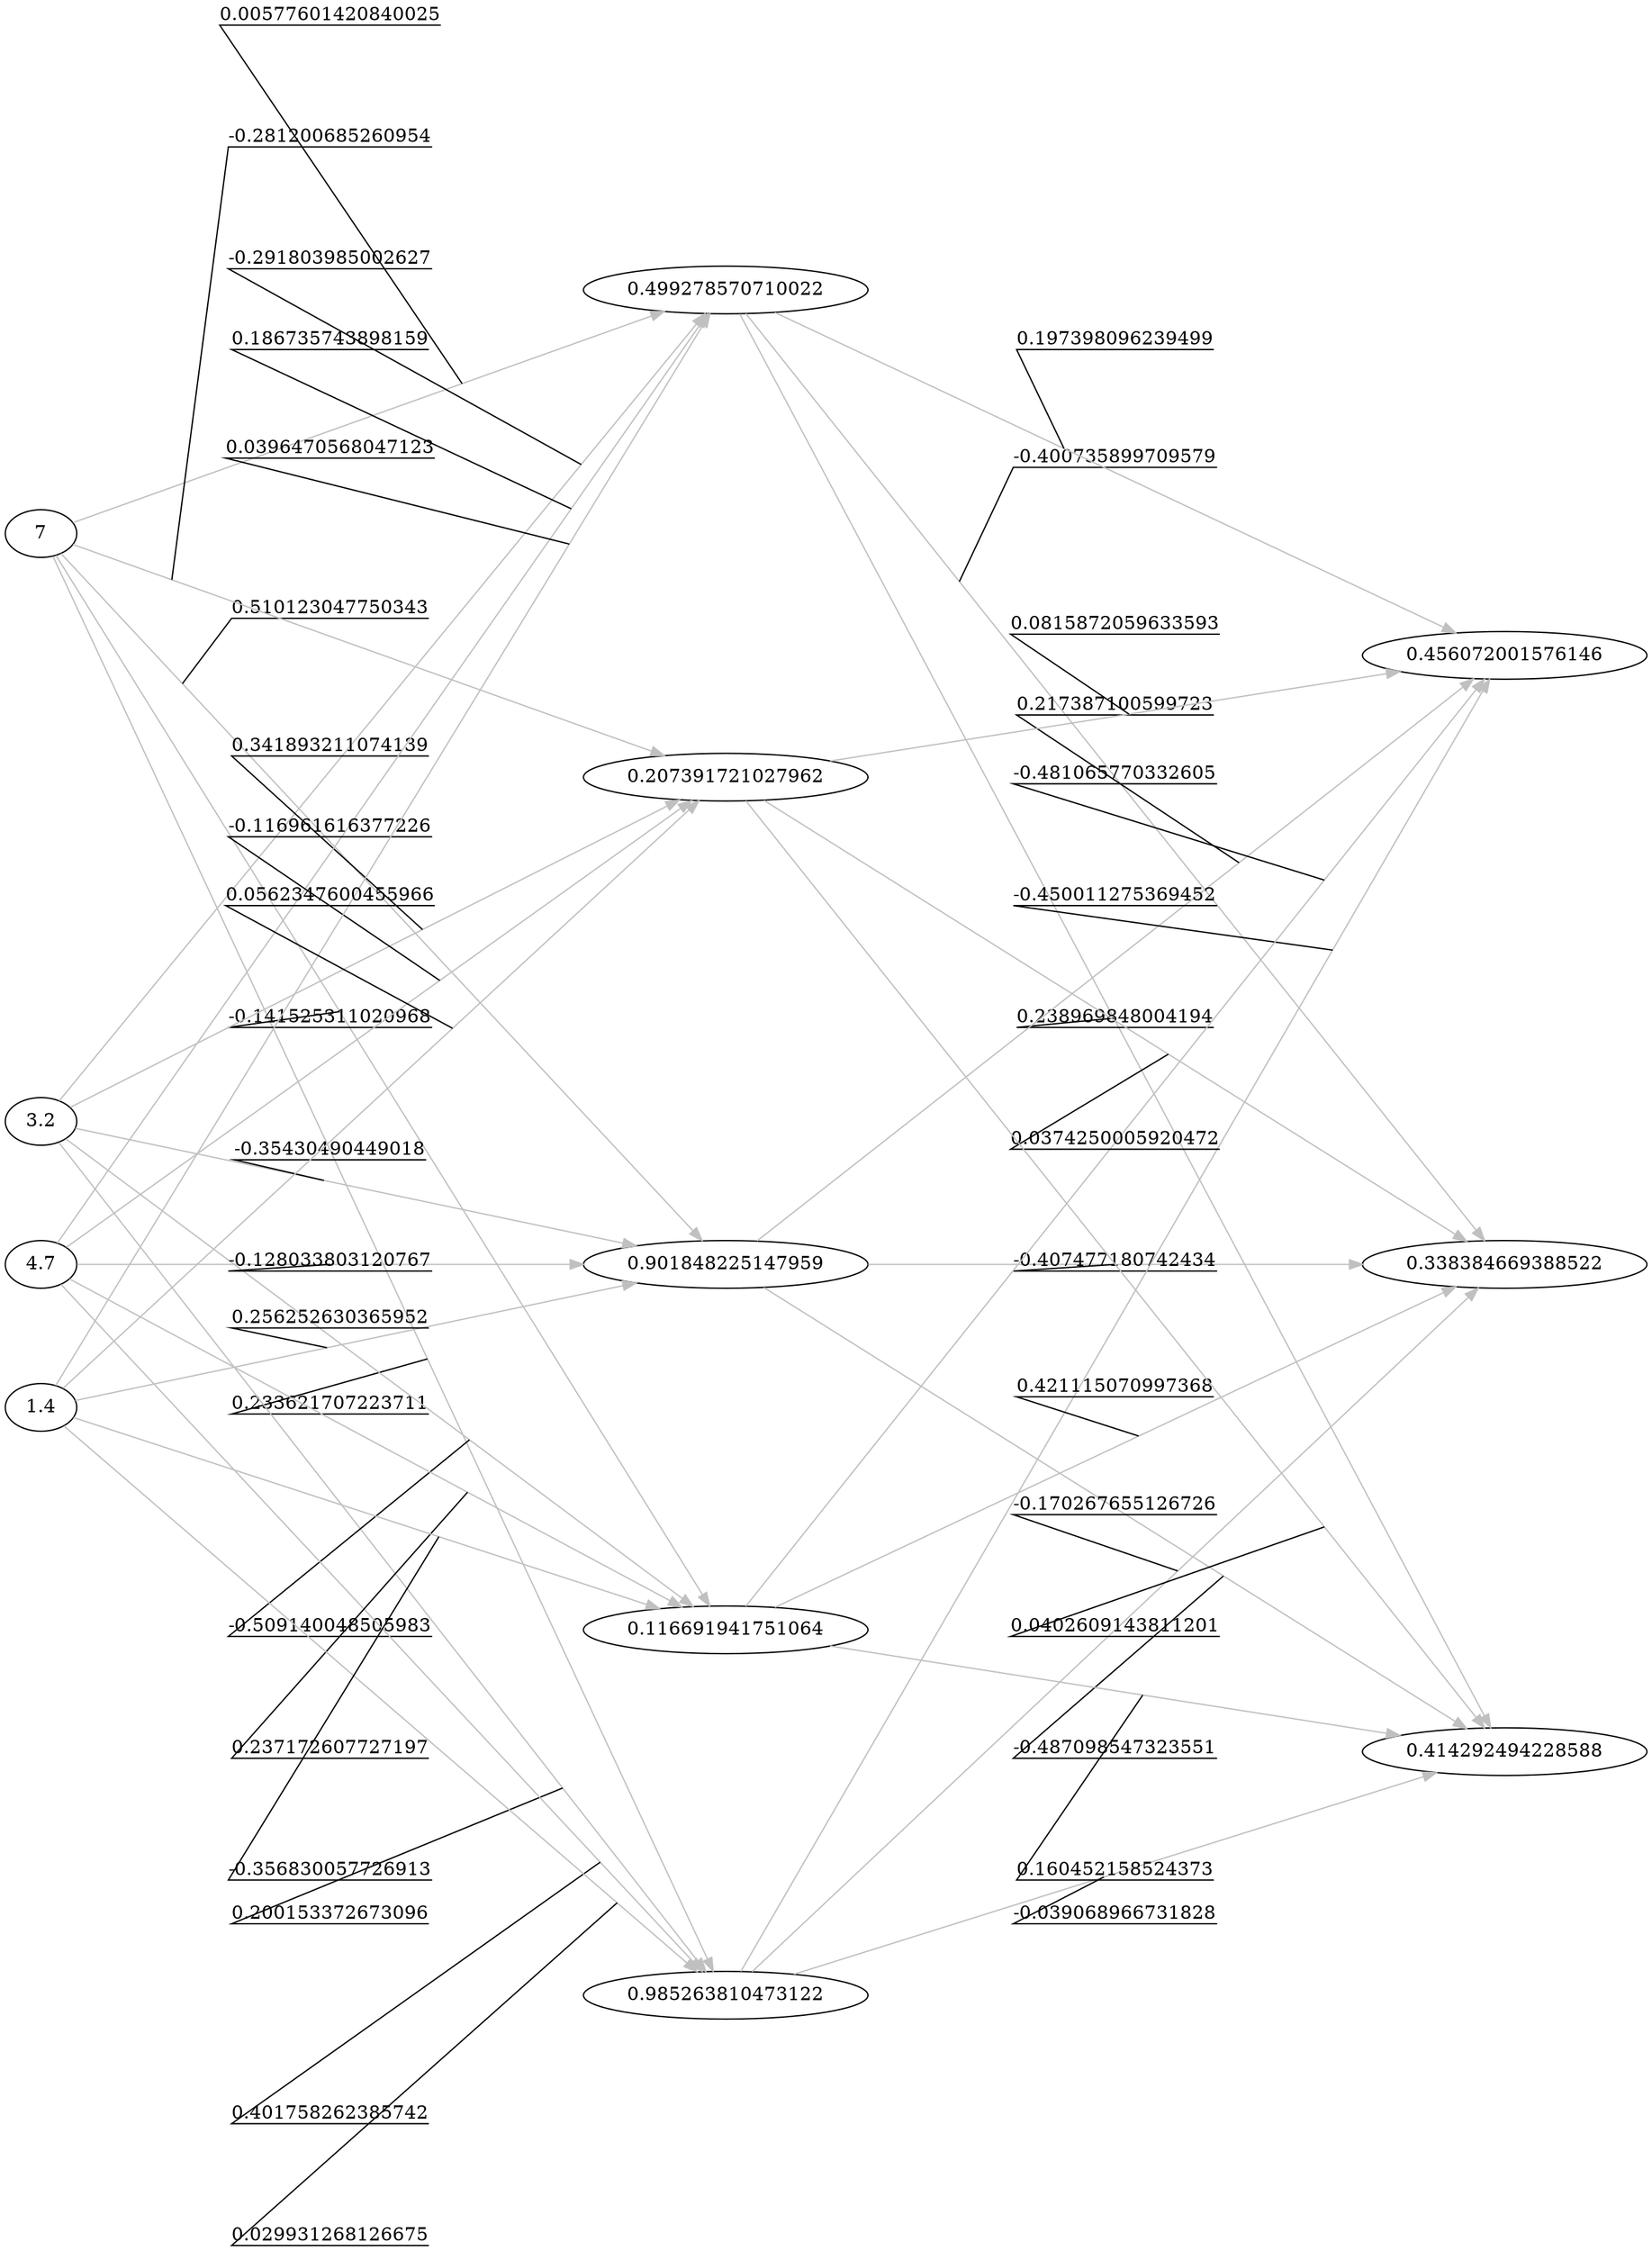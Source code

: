 digraph { 
rankdir=LR;
nodesep=1;
ranksep=3;
splines=line;
{ rank=same; "7" "3.2" "4.7" "1.4" ; }
{ rank=same; "0.499278570710022" "0.901848225147959" "0.985263810473122" "0.116691941751064" "0.207391721027962" "0.499278570710022" "0.901848225147959" "0.985263810473122" "0.116691941751064" "0.207391721027962" "0.499278570710022" "0.901848225147959" "0.985263810473122" "0.116691941751064" "0.207391721027962" "0.499278570710022" "0.901848225147959" "0.985263810473122" "0.116691941751064" "0.207391721027962" ; }
"7" -> "0.499278570710022" [label="0.00577601420840025" color="grey" decorate=true];
"7" -> "0.901848225147959" [label="0.510123047750343" color="grey" decorate=true];
"7" -> "0.985263810473122" [label="0.233621707223711" color="grey" decorate=true];
"7" -> "0.116691941751064" [label="-0.141525311020968" color="grey" decorate=true];
"7" -> "0.207391721027962" [label="-0.281200685260954" color="grey" decorate=true];
"3.2" -> "0.499278570710022" [label="-0.291803985002627" color="grey" decorate=true];
"3.2" -> "0.901848225147959" [label="-0.35430490449018" color="grey" decorate=true];
"3.2" -> "0.985263810473122" [label="0.200153372673096" color="grey" decorate=true];
"3.2" -> "0.116691941751064" [label="-0.509140048505983" color="grey" decorate=true];
"3.2" -> "0.207391721027962" [label="0.341893211074139" color="grey" decorate=true];
"4.7" -> "0.499278570710022" [label="0.186735743898159" color="grey" decorate=true];
"4.7" -> "0.901848225147959" [label="-0.128033803120767" color="grey" decorate=true];
"4.7" -> "0.985263810473122" [label="0.401758262385742" color="grey" decorate=true];
"4.7" -> "0.116691941751064" [label="0.237172607727197" color="grey" decorate=true];
"4.7" -> "0.207391721027962" [label="-0.116961616377226" color="grey" decorate=true];
"1.4" -> "0.499278570710022" [label="0.0396470568047123" color="grey" decorate=true];
"1.4" -> "0.901848225147959" [label="0.256252630365952" color="grey" decorate=true];
"1.4" -> "0.985263810473122" [label="0.029931268126675" color="grey" decorate=true];
"1.4" -> "0.116691941751064" [label="-0.356830057726913" color="grey" decorate=true];
"1.4" -> "0.207391721027962" [label="0.0562347600455966" color="grey" decorate=true];
{ rank=same; "0.338384669388522" "0.414292494228588" "0.456072001576146" "0.338384669388522" "0.414292494228588" "0.456072001576146" "0.338384669388522" "0.414292494228588" "0.456072001576146" "0.338384669388522" "0.414292494228588" "0.456072001576146" "0.338384669388522" "0.414292494228588" "0.456072001576146" ; }
"0.499278570710022" -> "0.338384669388522" [label="-0.400735899709579" color="grey" decorate=true];
"0.499278570710022" -> "0.414292494228588" [label="0.238969848004194" color="grey" decorate=true];
"0.499278570710022" -> "0.456072001576146" [label="0.197398096239499" color="grey" decorate=true];
"0.901848225147959" -> "0.338384669388522" [label="-0.407477180742434" color="grey" decorate=true];
"0.901848225147959" -> "0.414292494228588" [label="-0.487098547323551" color="grey" decorate=true];
"0.901848225147959" -> "0.456072001576146" [label="0.217387100599723" color="grey" decorate=true];
"0.985263810473122" -> "0.338384669388522" [label="-0.170267655126726" color="grey" decorate=true];
"0.985263810473122" -> "0.414292494228588" [label="-0.039068966731828" color="grey" decorate=true];
"0.985263810473122" -> "0.456072001576146" [label="-0.450011275369452" color="grey" decorate=true];
"0.116691941751064" -> "0.338384669388522" [label="0.421115070997368" color="grey" decorate=true];
"0.116691941751064" -> "0.414292494228588" [label="0.160452158524373" color="grey" decorate=true];
"0.116691941751064" -> "0.456072001576146" [label="-0.481065770332605" color="grey" decorate=true];
"0.207391721027962" -> "0.338384669388522" [label="0.0374250005920472" color="grey" decorate=true];
"0.207391721027962" -> "0.414292494228588" [label="0.0402609143811201" color="grey" decorate=true];
"0.207391721027962" -> "0.456072001576146" [label="0.0815872059633593" color="grey" decorate=true];
}
